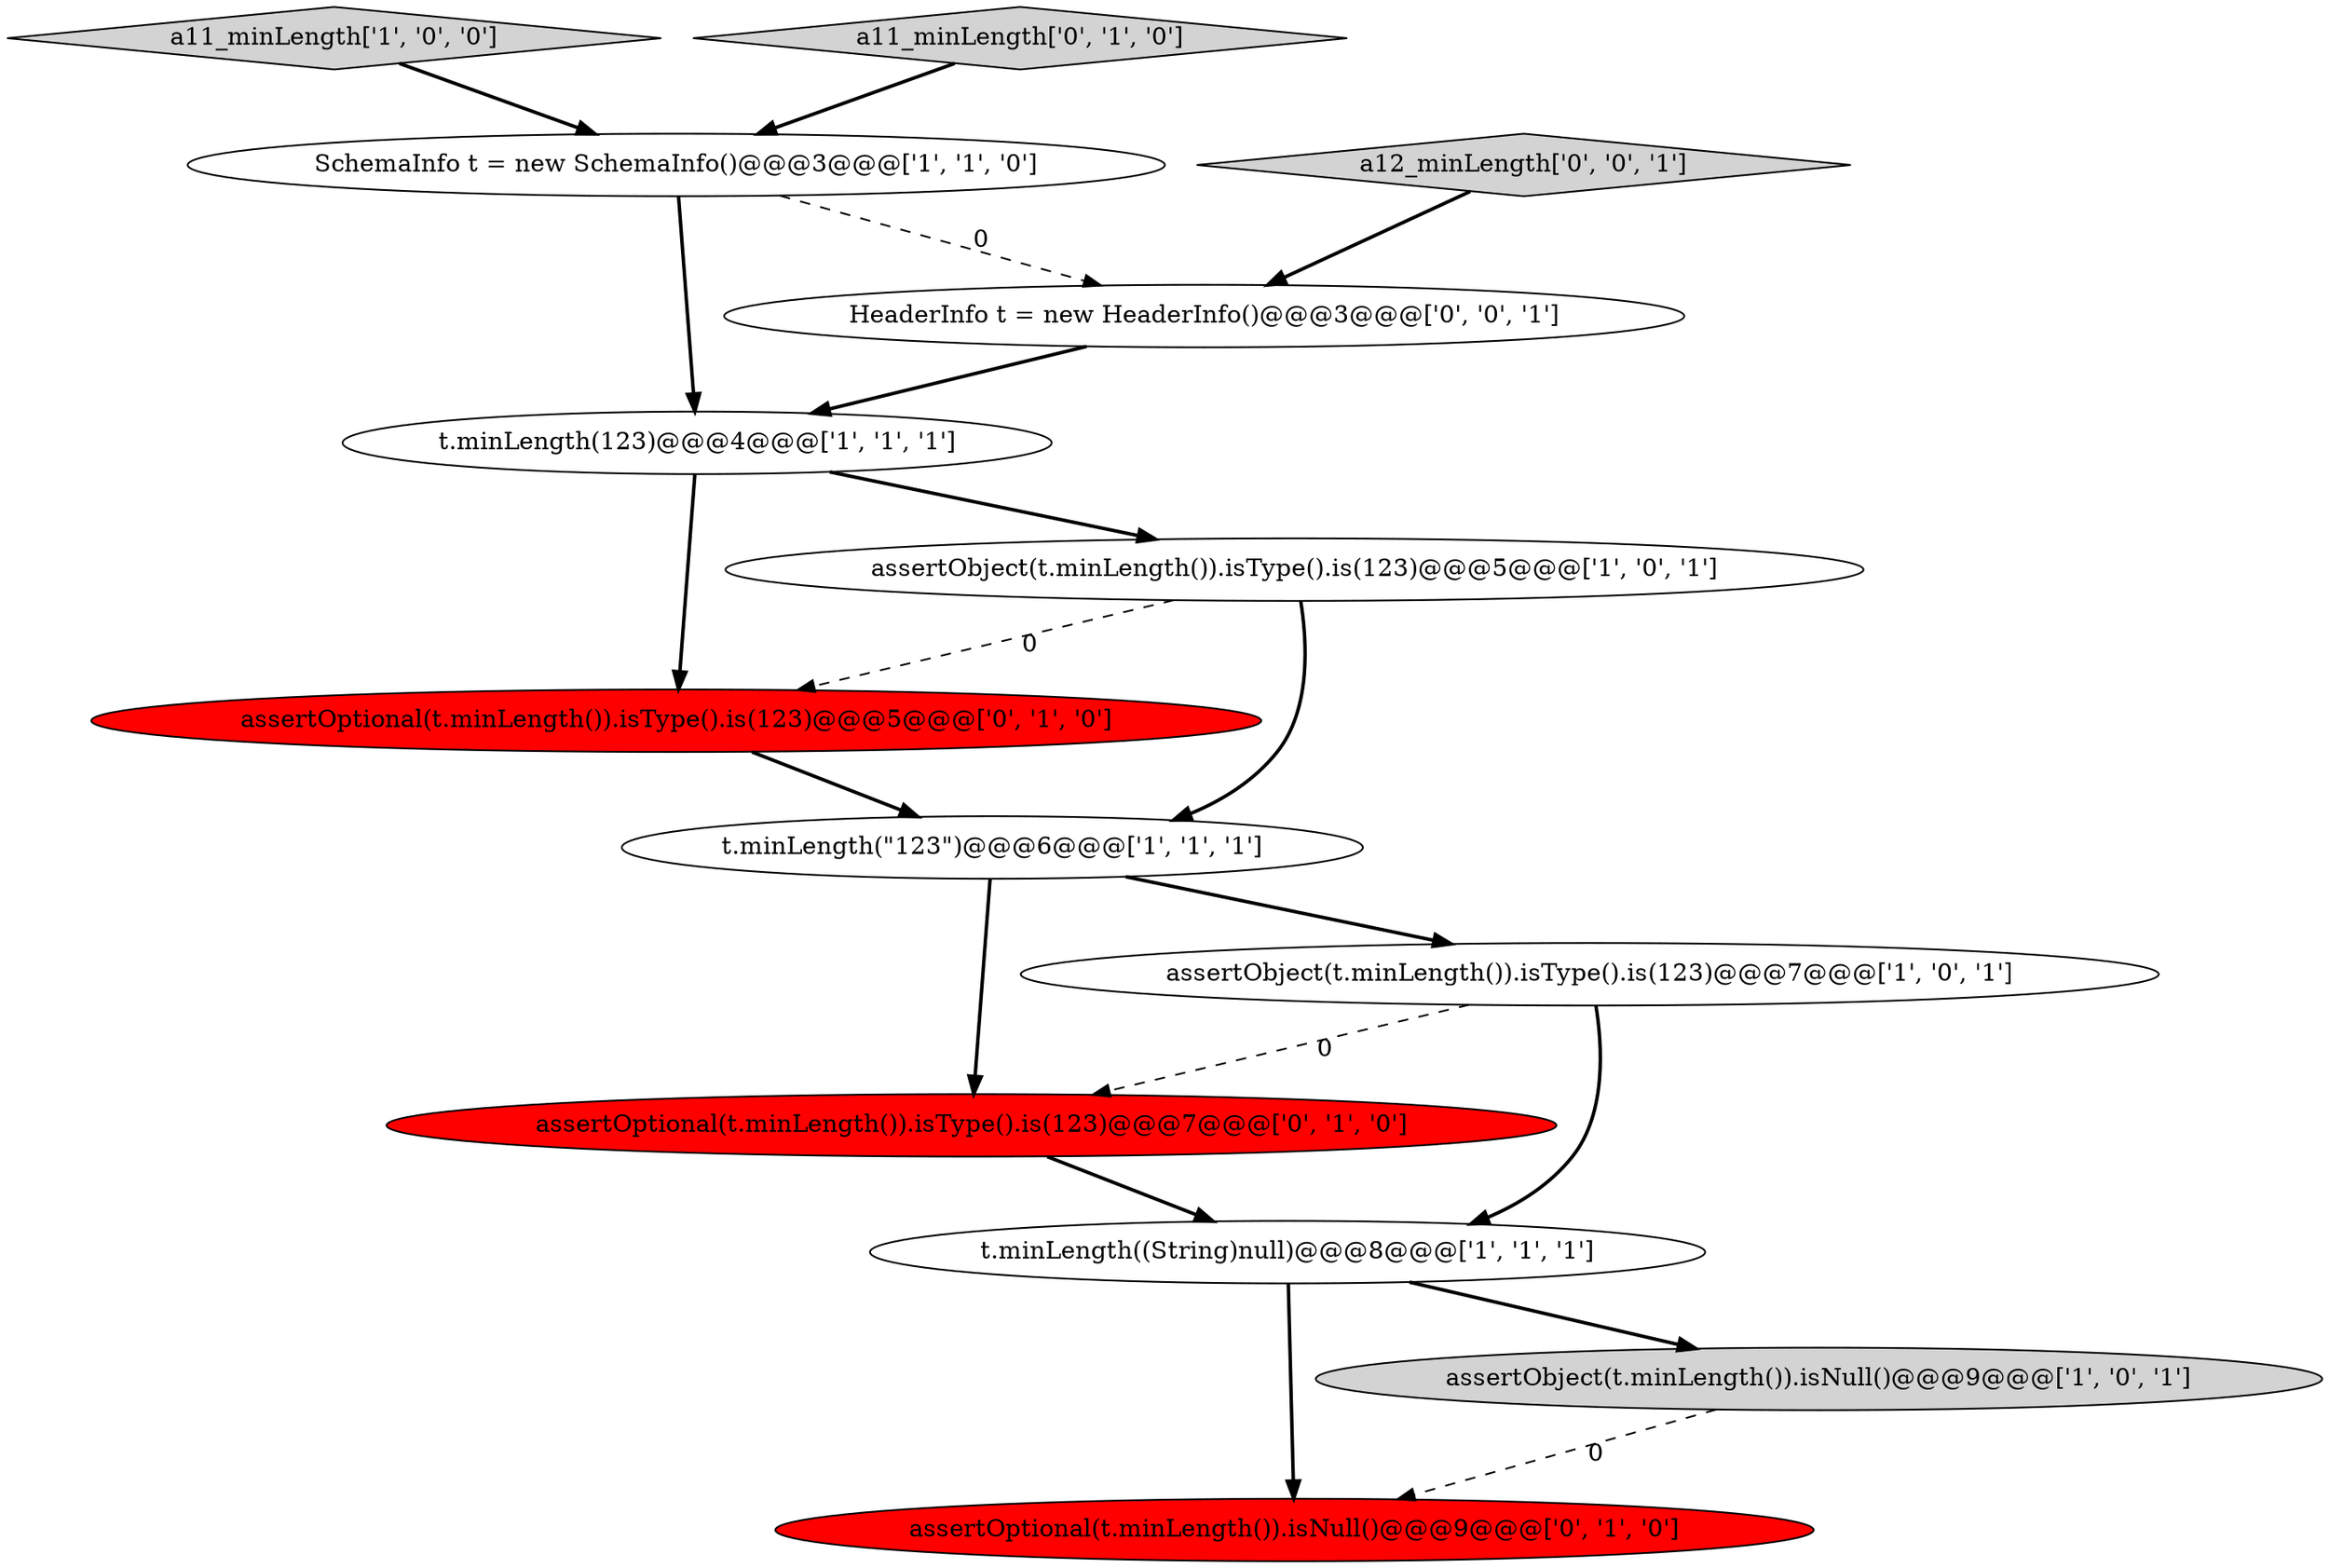 digraph {
5 [style = filled, label = "a11_minLength['1', '0', '0']", fillcolor = lightgray, shape = diamond image = "AAA0AAABBB1BBB"];
11 [style = filled, label = "assertOptional(t.minLength()).isNull()@@@9@@@['0', '1', '0']", fillcolor = red, shape = ellipse image = "AAA1AAABBB2BBB"];
8 [style = filled, label = "assertOptional(t.minLength()).isType().is(123)@@@7@@@['0', '1', '0']", fillcolor = red, shape = ellipse image = "AAA1AAABBB2BBB"];
12 [style = filled, label = "HeaderInfo t = new HeaderInfo()@@@3@@@['0', '0', '1']", fillcolor = white, shape = ellipse image = "AAA0AAABBB3BBB"];
0 [style = filled, label = "t.minLength(\"123\")@@@6@@@['1', '1', '1']", fillcolor = white, shape = ellipse image = "AAA0AAABBB1BBB"];
4 [style = filled, label = "assertObject(t.minLength()).isNull()@@@9@@@['1', '0', '1']", fillcolor = lightgray, shape = ellipse image = "AAA0AAABBB1BBB"];
9 [style = filled, label = "assertOptional(t.minLength()).isType().is(123)@@@5@@@['0', '1', '0']", fillcolor = red, shape = ellipse image = "AAA1AAABBB2BBB"];
13 [style = filled, label = "a12_minLength['0', '0', '1']", fillcolor = lightgray, shape = diamond image = "AAA0AAABBB3BBB"];
1 [style = filled, label = "t.minLength(123)@@@4@@@['1', '1', '1']", fillcolor = white, shape = ellipse image = "AAA0AAABBB1BBB"];
2 [style = filled, label = "assertObject(t.minLength()).isType().is(123)@@@5@@@['1', '0', '1']", fillcolor = white, shape = ellipse image = "AAA0AAABBB1BBB"];
3 [style = filled, label = "assertObject(t.minLength()).isType().is(123)@@@7@@@['1', '0', '1']", fillcolor = white, shape = ellipse image = "AAA0AAABBB1BBB"];
6 [style = filled, label = "SchemaInfo t = new SchemaInfo()@@@3@@@['1', '1', '0']", fillcolor = white, shape = ellipse image = "AAA0AAABBB1BBB"];
10 [style = filled, label = "a11_minLength['0', '1', '0']", fillcolor = lightgray, shape = diamond image = "AAA0AAABBB2BBB"];
7 [style = filled, label = "t.minLength((String)null)@@@8@@@['1', '1', '1']", fillcolor = white, shape = ellipse image = "AAA0AAABBB1BBB"];
0->3 [style = bold, label=""];
3->8 [style = dashed, label="0"];
6->1 [style = bold, label=""];
1->2 [style = bold, label=""];
2->0 [style = bold, label=""];
7->11 [style = bold, label=""];
13->12 [style = bold, label=""];
7->4 [style = bold, label=""];
5->6 [style = bold, label=""];
9->0 [style = bold, label=""];
4->11 [style = dashed, label="0"];
3->7 [style = bold, label=""];
12->1 [style = bold, label=""];
2->9 [style = dashed, label="0"];
10->6 [style = bold, label=""];
1->9 [style = bold, label=""];
8->7 [style = bold, label=""];
0->8 [style = bold, label=""];
6->12 [style = dashed, label="0"];
}
